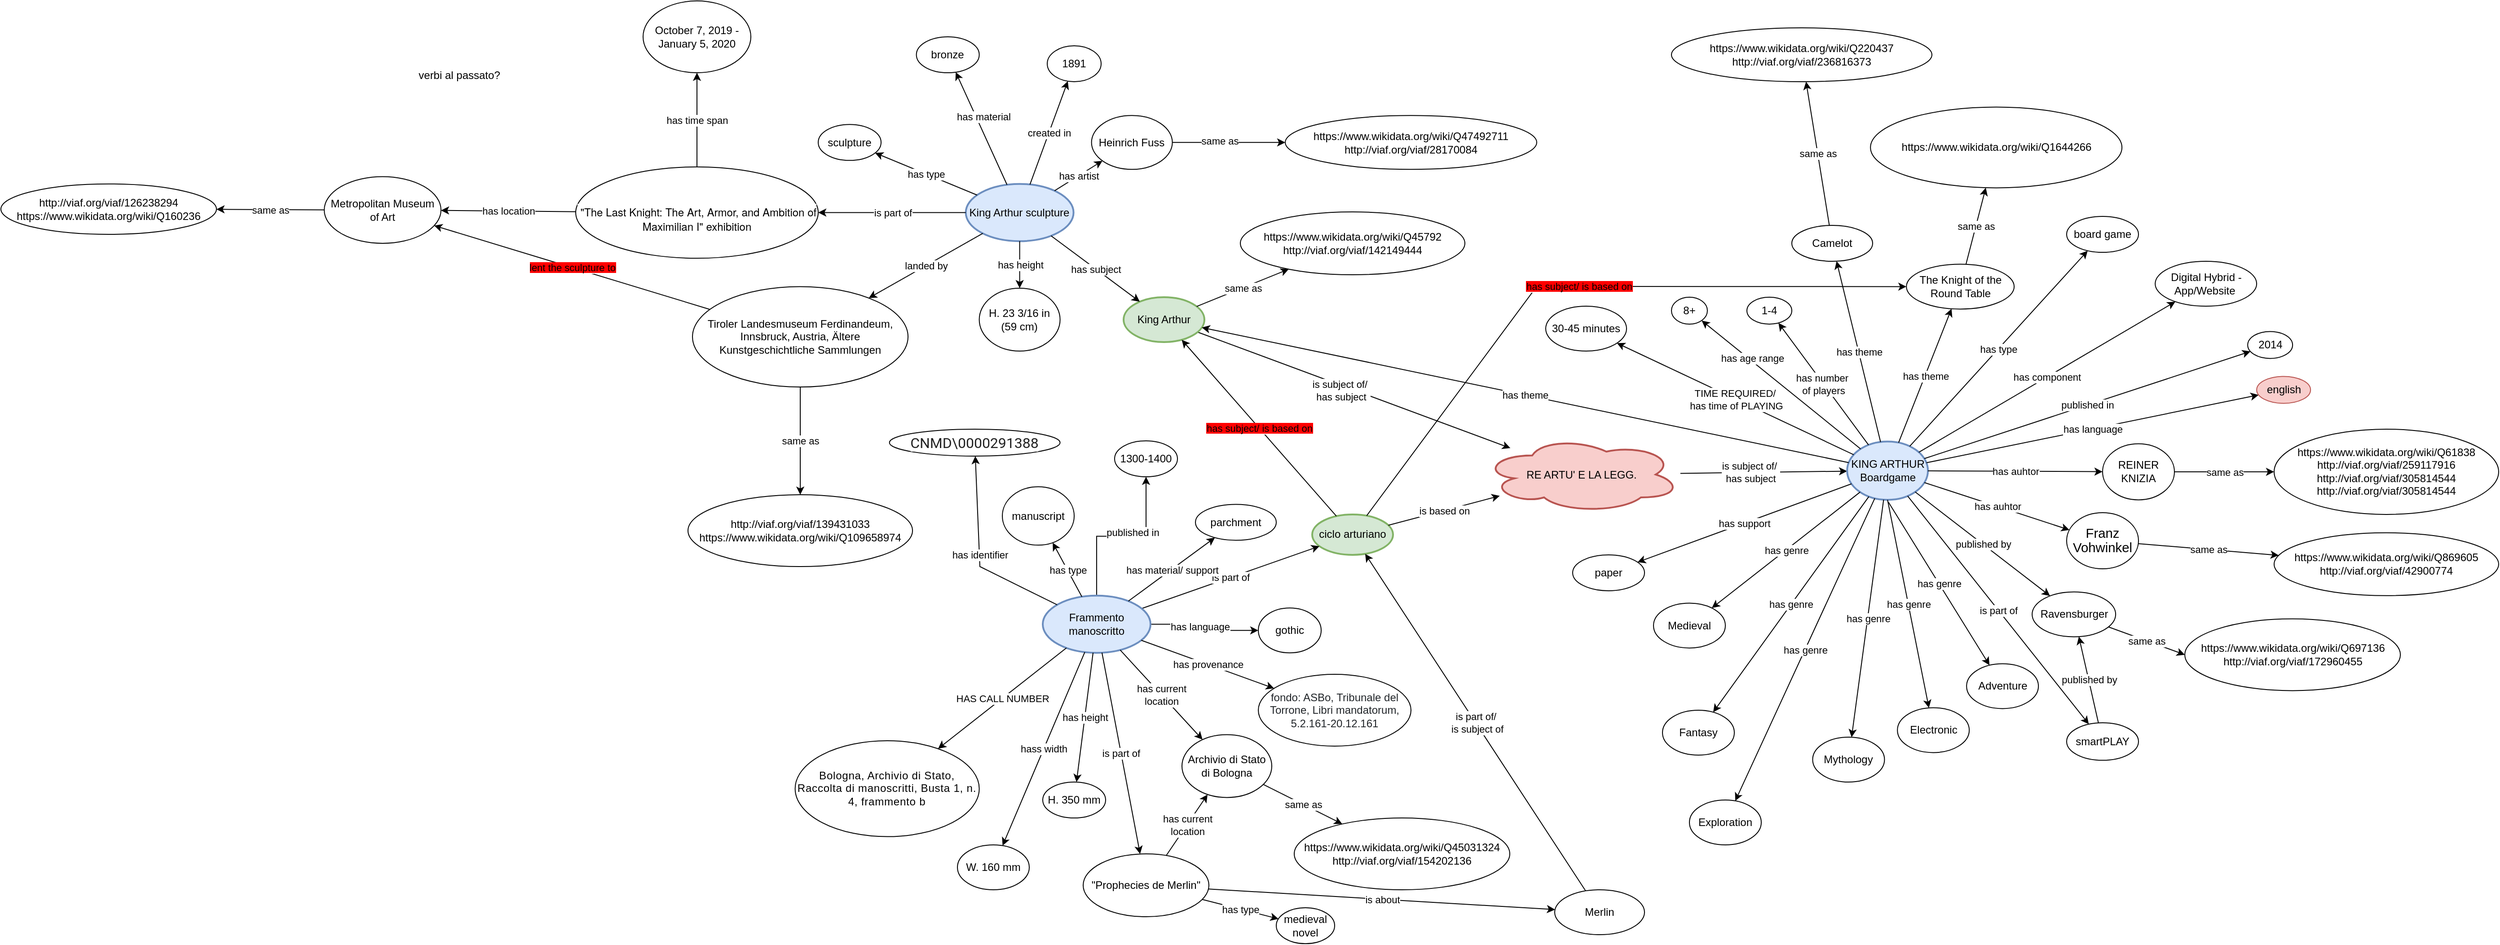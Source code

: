 <mxfile version="28.0.6">
  <diagram name="Pagina-1" id="-XP9_5A1MzJpB9sebw64">
    <mxGraphModel grid="1" page="1" gridSize="10" guides="1" tooltips="1" connect="1" arrows="1" fold="1" pageScale="1" pageWidth="827" pageHeight="1169" math="0" shadow="0">
      <root>
        <mxCell id="0" />
        <mxCell id="1" parent="0" />
        <mxCell id="Oc1Gxl_Wrs3kSp-OGe6z-1" value="RE ARTU&#39; E LA LEGG." style="ellipse;shape=cloud;whiteSpace=wrap;html=1;fillColor=#f8cecc;strokeColor=#b85450;strokeWidth=2;" vertex="1" parent="1">
          <mxGeometry x="360" y="245" width="220" height="85" as="geometry" />
        </mxCell>
        <mxCell id="Oc1Gxl_Wrs3kSp-OGe6z-2" value="" style="endArrow=classic;html=1;rounded=0;" edge="1" parent="1" source="Oc1Gxl_Wrs3kSp-OGe6z-1" target="Oc1Gxl_Wrs3kSp-OGe6z-4">
          <mxGeometry relative="1" as="geometry">
            <mxPoint x="440" y="269.5" as="sourcePoint" />
            <mxPoint x="610" y="270" as="targetPoint" />
          </mxGeometry>
        </mxCell>
        <mxCell id="Oc1Gxl_Wrs3kSp-OGe6z-3" value="is subject of/&amp;nbsp;&lt;div&gt;has subject&lt;/div&gt;" style="edgeLabel;resizable=0;html=1;;align=center;verticalAlign=middle;" connectable="0" vertex="1" parent="Oc1Gxl_Wrs3kSp-OGe6z-2">
          <mxGeometry relative="1" as="geometry">
            <mxPoint x="-15" as="offset" />
          </mxGeometry>
        </mxCell>
        <mxCell id="Oc1Gxl_Wrs3kSp-OGe6z-4" value="KING ARTHUR Boardgame" style="ellipse;whiteSpace=wrap;html=1;fillColor=#dae8fc;strokeColor=#6c8ebf;strokeWidth=2;" vertex="1" parent="1">
          <mxGeometry x="765.58" y="250.71" width="90" height="65" as="geometry" />
        </mxCell>
        <mxCell id="Oc1Gxl_Wrs3kSp-OGe6z-5" value="" style="endArrow=classic;html=1;rounded=0;" edge="1" parent="1" source="Oc1Gxl_Wrs3kSp-OGe6z-4" target="Oc1Gxl_Wrs3kSp-OGe6z-7">
          <mxGeometry relative="1" as="geometry">
            <mxPoint x="811.58" y="248.21" as="sourcePoint" />
            <mxPoint x="861.58" y="178.21" as="targetPoint" />
          </mxGeometry>
        </mxCell>
        <mxCell id="Oc1Gxl_Wrs3kSp-OGe6z-6" value="published in" style="edgeLabel;resizable=0;html=1;;align=center;verticalAlign=middle;" connectable="0" vertex="1" parent="Oc1Gxl_Wrs3kSp-OGe6z-5">
          <mxGeometry relative="1" as="geometry" />
        </mxCell>
        <mxCell id="Oc1Gxl_Wrs3kSp-OGe6z-7" value="2014" style="ellipse;whiteSpace=wrap;html=1;" vertex="1" parent="1">
          <mxGeometry x="1211.58" y="128.21" width="50" height="30" as="geometry" />
        </mxCell>
        <mxCell id="Oc1Gxl_Wrs3kSp-OGe6z-8" value="" style="endArrow=classic;html=1;rounded=0;" edge="1" parent="1" target="Oc1Gxl_Wrs3kSp-OGe6z-10" source="Oc1Gxl_Wrs3kSp-OGe6z-4">
          <mxGeometry relative="1" as="geometry">
            <mxPoint x="861.58" y="285.21" as="sourcePoint" />
            <mxPoint x="961.58" y="285.21" as="targetPoint" />
          </mxGeometry>
        </mxCell>
        <mxCell id="Oc1Gxl_Wrs3kSp-OGe6z-9" value="has auhtor" style="edgeLabel;resizable=0;html=1;;align=center;verticalAlign=middle;" connectable="0" vertex="1" parent="Oc1Gxl_Wrs3kSp-OGe6z-8">
          <mxGeometry relative="1" as="geometry" />
        </mxCell>
        <mxCell id="Oc1Gxl_Wrs3kSp-OGe6z-10" value="REINER KNIZIA" style="ellipse;whiteSpace=wrap;html=1;" vertex="1" parent="1">
          <mxGeometry x="1050" y="253.21" width="80" height="62.5" as="geometry" />
        </mxCell>
        <mxCell id="Oc1Gxl_Wrs3kSp-OGe6z-11" value="" style="endArrow=classic;html=1;rounded=0;" edge="1" parent="1" source="Oc1Gxl_Wrs3kSp-OGe6z-10" target="Oc1Gxl_Wrs3kSp-OGe6z-13">
          <mxGeometry relative="1" as="geometry">
            <mxPoint x="1051.58" y="285.21" as="sourcePoint" />
            <mxPoint x="1151.58" y="285.21" as="targetPoint" />
          </mxGeometry>
        </mxCell>
        <mxCell id="Oc1Gxl_Wrs3kSp-OGe6z-12" value="same as" style="edgeLabel;resizable=0;html=1;;align=center;verticalAlign=middle;" connectable="0" vertex="1" parent="Oc1Gxl_Wrs3kSp-OGe6z-11">
          <mxGeometry relative="1" as="geometry" />
        </mxCell>
        <UserObject label="https://www.wikidata.org/wiki/Q61838&lt;div&gt;http://viaf.org/viaf/259117916&lt;/div&gt;&lt;div&gt;http://viaf.org/viaf/305814544&lt;/div&gt;&lt;div&gt;http://viaf.org/viaf/305814544&lt;/div&gt;" link="https://www.wikidata.org/wiki/Q61838" id="Oc1Gxl_Wrs3kSp-OGe6z-13">
          <mxCell style="ellipse;whiteSpace=wrap;html=1;" vertex="1" parent="1">
            <mxGeometry x="1241.0" y="236.96" width="250" height="95" as="geometry" />
          </mxCell>
        </UserObject>
        <mxCell id="Oc1Gxl_Wrs3kSp-OGe6z-14" value="" style="endArrow=classic;html=1;rounded=0;" edge="1" parent="1" source="Oc1Gxl_Wrs3kSp-OGe6z-4" target="Oc1Gxl_Wrs3kSp-OGe6z-16">
          <mxGeometry relative="1" as="geometry">
            <mxPoint x="851.58" y="358.21" as="sourcePoint" />
            <mxPoint x="995.58" y="356.21" as="targetPoint" />
          </mxGeometry>
        </mxCell>
        <mxCell id="Oc1Gxl_Wrs3kSp-OGe6z-15" value="has auhtor" style="edgeLabel;resizable=0;html=1;;align=center;verticalAlign=middle;" connectable="0" vertex="1" parent="Oc1Gxl_Wrs3kSp-OGe6z-14">
          <mxGeometry relative="1" as="geometry" />
        </mxCell>
        <mxCell id="Oc1Gxl_Wrs3kSp-OGe6z-16" value="&lt;span style=&quot;font-size:11.0pt;line-height:107%;&lt;br/&gt;font-family:&amp;quot;Calibri&amp;quot;,sans-serif;mso-fareast-font-family:Calibri;mso-bidi-font-family:&lt;br/&gt;&amp;quot;Times New Roman&amp;quot;;mso-ansi-language:IT;mso-fareast-language:EN-US;mso-bidi-language:&lt;br/&gt;AR-SA&quot;&gt;Franz Vohwinkel&lt;/span&gt;" style="ellipse;whiteSpace=wrap;html=1;" vertex="1" parent="1">
          <mxGeometry x="1010.0" y="330" width="80" height="62.5" as="geometry" />
        </mxCell>
        <mxCell id="Oc1Gxl_Wrs3kSp-OGe6z-17" value="" style="endArrow=classic;html=1;rounded=0;" edge="1" parent="1" source="Oc1Gxl_Wrs3kSp-OGe6z-16" target="Oc1Gxl_Wrs3kSp-OGe6z-19">
          <mxGeometry relative="1" as="geometry">
            <mxPoint x="1051.58" y="395.21" as="sourcePoint" />
            <mxPoint x="1151.58" y="395.21" as="targetPoint" />
          </mxGeometry>
        </mxCell>
        <mxCell id="Oc1Gxl_Wrs3kSp-OGe6z-18" value="same as" style="edgeLabel;resizable=0;html=1;;align=center;verticalAlign=middle;" connectable="0" vertex="1" parent="Oc1Gxl_Wrs3kSp-OGe6z-17">
          <mxGeometry relative="1" as="geometry" />
        </mxCell>
        <UserObject label="https://www.wikidata.org/wiki/Q869605&lt;div&gt;http://viaf.org/viaf/42900774&lt;/div&gt;" link="https://www.wikidata.org/wiki/Q61838" id="Oc1Gxl_Wrs3kSp-OGe6z-19">
          <mxCell style="ellipse;whiteSpace=wrap;html=1;" vertex="1" parent="1">
            <mxGeometry x="1241.0" y="352.39" width="250" height="70" as="geometry" />
          </mxCell>
        </UserObject>
        <mxCell id="Oc1Gxl_Wrs3kSp-OGe6z-21" value="" style="endArrow=classic;html=1;rounded=0;" edge="1" parent="1" source="Oc1Gxl_Wrs3kSp-OGe6z-4" target="Oc1Gxl_Wrs3kSp-OGe6z-23">
          <mxGeometry relative="1" as="geometry">
            <mxPoint x="741.58" y="328.21" as="sourcePoint" />
            <mxPoint x="891.58" y="418.21" as="targetPoint" />
          </mxGeometry>
        </mxCell>
        <mxCell id="Oc1Gxl_Wrs3kSp-OGe6z-22" value="published by" style="edgeLabel;resizable=0;html=1;;align=center;verticalAlign=middle;" connectable="0" vertex="1" parent="Oc1Gxl_Wrs3kSp-OGe6z-21">
          <mxGeometry relative="1" as="geometry" />
        </mxCell>
        <mxCell id="Oc1Gxl_Wrs3kSp-OGe6z-23" value="Ravensburger" style="ellipse;whiteSpace=wrap;html=1;" vertex="1" parent="1">
          <mxGeometry x="971.58" y="418.21" width="93" height="50" as="geometry" />
        </mxCell>
        <mxCell id="Oc1Gxl_Wrs3kSp-OGe6z-24" value="" style="endArrow=classic;html=1;rounded=0;entryX=0;entryY=0.5;entryDx=0;entryDy=0;" edge="1" parent="1" target="Oc1Gxl_Wrs3kSp-OGe6z-26" source="Oc1Gxl_Wrs3kSp-OGe6z-23">
          <mxGeometry relative="1" as="geometry">
            <mxPoint x="1041.58" y="478.21" as="sourcePoint" />
            <mxPoint x="1061.58" y="468.21" as="targetPoint" />
          </mxGeometry>
        </mxCell>
        <mxCell id="Oc1Gxl_Wrs3kSp-OGe6z-25" value="same as" style="edgeLabel;resizable=0;html=1;;align=center;verticalAlign=middle;" connectable="0" vertex="1" parent="Oc1Gxl_Wrs3kSp-OGe6z-24">
          <mxGeometry relative="1" as="geometry" />
        </mxCell>
        <mxCell id="Oc1Gxl_Wrs3kSp-OGe6z-26" value="https://www.wikidata.org/wiki/Q697136&lt;div&gt;http://viaf.org/viaf/172960455&lt;/div&gt;" style="ellipse;whiteSpace=wrap;html=1;" vertex="1" parent="1">
          <mxGeometry x="1141.58" y="448.21" width="240" height="80" as="geometry" />
        </mxCell>
        <mxCell id="Oc1Gxl_Wrs3kSp-OGe6z-27" value="" style="endArrow=classic;html=1;rounded=0;" edge="1" parent="1" source="Oc1Gxl_Wrs3kSp-OGe6z-4" target="Oc1Gxl_Wrs3kSp-OGe6z-30">
          <mxGeometry relative="1" as="geometry">
            <mxPoint x="841.58" y="258.21" as="sourcePoint" />
            <mxPoint x="961.58" y="208.21" as="targetPoint" />
          </mxGeometry>
        </mxCell>
        <mxCell id="Oc1Gxl_Wrs3kSp-OGe6z-28" value="has language" style="edgeLabel;resizable=0;html=1;;align=center;verticalAlign=middle;" connectable="0" vertex="1" parent="Oc1Gxl_Wrs3kSp-OGe6z-27">
          <mxGeometry relative="1" as="geometry" />
        </mxCell>
        <mxCell id="Oc1Gxl_Wrs3kSp-OGe6z-30" value="english" style="ellipse;whiteSpace=wrap;html=1;fillColor=#f8cecc;strokeColor=#b85450;" vertex="1" parent="1">
          <mxGeometry x="1221.58" y="178.21" width="60" height="30" as="geometry" />
        </mxCell>
        <mxCell id="Oc1Gxl_Wrs3kSp-OGe6z-31" value="" style="endArrow=classic;html=1;rounded=0;" edge="1" parent="1" source="Oc1Gxl_Wrs3kSp-OGe6z-4" target="Oc1Gxl_Wrs3kSp-OGe6z-33">
          <mxGeometry relative="1" as="geometry">
            <mxPoint x="791.58" y="253.21" as="sourcePoint" />
            <mxPoint x="791.58" y="133.21" as="targetPoint" />
          </mxGeometry>
        </mxCell>
        <mxCell id="Oc1Gxl_Wrs3kSp-OGe6z-32" value="has type" style="edgeLabel;resizable=0;html=1;;align=center;verticalAlign=middle;" connectable="0" vertex="1" parent="Oc1Gxl_Wrs3kSp-OGe6z-31">
          <mxGeometry relative="1" as="geometry" />
        </mxCell>
        <mxCell id="Oc1Gxl_Wrs3kSp-OGe6z-33" value="board game" style="ellipse;whiteSpace=wrap;html=1;" vertex="1" parent="1">
          <mxGeometry x="1010.0" y="1.421e-14" width="80" height="40" as="geometry" />
        </mxCell>
        <mxCell id="Oc1Gxl_Wrs3kSp-OGe6z-34" value="" style="endArrow=classic;html=1;rounded=0;" edge="1" parent="1" target="Oc1Gxl_Wrs3kSp-OGe6z-37">
          <mxGeometry relative="1" as="geometry">
            <mxPoint x="811.58" y="318.21" as="sourcePoint" />
            <mxPoint x="799.58" y="408.21" as="targetPoint" />
          </mxGeometry>
        </mxCell>
        <mxCell id="Oc1Gxl_Wrs3kSp-OGe6z-35" value="has genre" style="edgeLabel;resizable=0;html=1;;align=center;verticalAlign=middle;" connectable="0" vertex="1" parent="Oc1Gxl_Wrs3kSp-OGe6z-34">
          <mxGeometry relative="1" as="geometry" />
        </mxCell>
        <mxCell id="Oc1Gxl_Wrs3kSp-OGe6z-37" value="Adventure" style="ellipse;whiteSpace=wrap;html=1;" vertex="1" parent="1">
          <mxGeometry x="898.58" y="498.21" width="80" height="50" as="geometry" />
        </mxCell>
        <mxCell id="Oc1Gxl_Wrs3kSp-OGe6z-38" value="" style="endArrow=classic;html=1;rounded=0;exitX=0.5;exitY=1;exitDx=0;exitDy=0;" edge="1" parent="1" source="Oc1Gxl_Wrs3kSp-OGe6z-4" target="Oc1Gxl_Wrs3kSp-OGe6z-40">
          <mxGeometry relative="1" as="geometry">
            <mxPoint x="759.55" y="268.21" as="sourcePoint" />
            <mxPoint x="749.58" y="457.21" as="targetPoint" />
          </mxGeometry>
        </mxCell>
        <mxCell id="Oc1Gxl_Wrs3kSp-OGe6z-39" value="has genre" style="edgeLabel;resizable=0;html=1;;align=center;verticalAlign=middle;" connectable="0" vertex="1" parent="Oc1Gxl_Wrs3kSp-OGe6z-38">
          <mxGeometry relative="1" as="geometry" />
        </mxCell>
        <mxCell id="Oc1Gxl_Wrs3kSp-OGe6z-40" value="Electronic" style="ellipse;whiteSpace=wrap;html=1;" vertex="1" parent="1">
          <mxGeometry x="821.58" y="547.21" width="80" height="50" as="geometry" />
        </mxCell>
        <mxCell id="Oc1Gxl_Wrs3kSp-OGe6z-41" value="" style="endArrow=classic;html=1;rounded=0;" edge="1" parent="1" source="Oc1Gxl_Wrs3kSp-OGe6z-4" target="Oc1Gxl_Wrs3kSp-OGe6z-43">
          <mxGeometry relative="1" as="geometry">
            <mxPoint x="711.58" y="333.21" as="sourcePoint" />
            <mxPoint x="655.21" y="490" as="targetPoint" />
          </mxGeometry>
        </mxCell>
        <mxCell id="Oc1Gxl_Wrs3kSp-OGe6z-42" value="has genre" style="edgeLabel;resizable=0;html=1;;align=center;verticalAlign=middle;" connectable="0" vertex="1" parent="Oc1Gxl_Wrs3kSp-OGe6z-41">
          <mxGeometry relative="1" as="geometry" />
        </mxCell>
        <mxCell id="Oc1Gxl_Wrs3kSp-OGe6z-43" value="Mythology" style="ellipse;whiteSpace=wrap;html=1;" vertex="1" parent="1">
          <mxGeometry x="727.21" y="580" width="80" height="50" as="geometry" />
        </mxCell>
        <mxCell id="Oc1Gxl_Wrs3kSp-OGe6z-44" value="" style="endArrow=classic;html=1;rounded=0;" edge="1" parent="1" source="Oc1Gxl_Wrs3kSp-OGe6z-4" target="Oc1Gxl_Wrs3kSp-OGe6z-46">
          <mxGeometry relative="1" as="geometry">
            <mxPoint x="430" y="230" as="sourcePoint" />
            <mxPoint x="430" y="319" as="targetPoint" />
          </mxGeometry>
        </mxCell>
        <mxCell id="Oc1Gxl_Wrs3kSp-OGe6z-45" value="has genre" style="edgeLabel;resizable=0;html=1;;align=center;verticalAlign=middle;" connectable="0" vertex="1" parent="Oc1Gxl_Wrs3kSp-OGe6z-44">
          <mxGeometry relative="1" as="geometry" />
        </mxCell>
        <mxCell id="Oc1Gxl_Wrs3kSp-OGe6z-46" value="Exploration" style="ellipse;whiteSpace=wrap;html=1;" vertex="1" parent="1">
          <mxGeometry x="590" y="650" width="80" height="50" as="geometry" />
        </mxCell>
        <mxCell id="Oc1Gxl_Wrs3kSp-OGe6z-47" value="" style="endArrow=classic;html=1;rounded=0;" edge="1" parent="1" source="Oc1Gxl_Wrs3kSp-OGe6z-4" target="Oc1Gxl_Wrs3kSp-OGe6z-49">
          <mxGeometry relative="1" as="geometry">
            <mxPoint x="400" y="342.79" as="sourcePoint" />
            <mxPoint x="400" y="431.79" as="targetPoint" />
          </mxGeometry>
        </mxCell>
        <mxCell id="Oc1Gxl_Wrs3kSp-OGe6z-48" value="has genre" style="edgeLabel;resizable=0;html=1;;align=center;verticalAlign=middle;" connectable="0" vertex="1" parent="Oc1Gxl_Wrs3kSp-OGe6z-47">
          <mxGeometry relative="1" as="geometry" />
        </mxCell>
        <mxCell id="Oc1Gxl_Wrs3kSp-OGe6z-49" value="Fantasy" style="ellipse;whiteSpace=wrap;html=1;" vertex="1" parent="1">
          <mxGeometry x="560" y="550.0" width="80" height="50" as="geometry" />
        </mxCell>
        <mxCell id="Oc1Gxl_Wrs3kSp-OGe6z-50" value="" style="endArrow=classic;html=1;rounded=0;" edge="1" parent="1" source="Oc1Gxl_Wrs3kSp-OGe6z-4" target="Oc1Gxl_Wrs3kSp-OGe6z-52">
          <mxGeometry relative="1" as="geometry">
            <mxPoint x="484.659" y="307.497" as="sourcePoint" />
            <mxPoint x="298" y="477.06" as="targetPoint" />
          </mxGeometry>
        </mxCell>
        <mxCell id="Oc1Gxl_Wrs3kSp-OGe6z-51" value="has genre" style="edgeLabel;resizable=0;html=1;;align=center;verticalAlign=middle;" connectable="0" vertex="1" parent="Oc1Gxl_Wrs3kSp-OGe6z-50">
          <mxGeometry relative="1" as="geometry" />
        </mxCell>
        <mxCell id="Oc1Gxl_Wrs3kSp-OGe6z-52" value="Medieval" style="ellipse;whiteSpace=wrap;html=1;" vertex="1" parent="1">
          <mxGeometry x="550" y="430.71" width="80" height="50" as="geometry" />
        </mxCell>
        <mxCell id="Oc1Gxl_Wrs3kSp-OGe6z-53" value="ciclo arturiano" style="ellipse;whiteSpace=wrap;html=1;fillColor=#d5e8d4;strokeColor=#82b366;strokeWidth=2;" vertex="1" parent="1">
          <mxGeometry x="170" y="331.96" width="90" height="45" as="geometry" />
        </mxCell>
        <mxCell id="Oc1Gxl_Wrs3kSp-OGe6z-54" value="" style="endArrow=classic;html=1;rounded=0;" edge="1" parent="1" source="Oc1Gxl_Wrs3kSp-OGe6z-53" target="Oc1Gxl_Wrs3kSp-OGe6z-1">
          <mxGeometry relative="1" as="geometry">
            <mxPoint x="260" y="311.25" as="sourcePoint" />
            <mxPoint x="360" y="311.25" as="targetPoint" />
          </mxGeometry>
        </mxCell>
        <mxCell id="Oc1Gxl_Wrs3kSp-OGe6z-55" value="is based on" style="edgeLabel;resizable=0;html=1;;align=center;verticalAlign=middle;" connectable="0" vertex="1" parent="Oc1Gxl_Wrs3kSp-OGe6z-54">
          <mxGeometry relative="1" as="geometry" />
        </mxCell>
        <mxCell id="Oc1Gxl_Wrs3kSp-OGe6z-58" value="" style="endArrow=classic;html=1;rounded=0;" edge="1" parent="1" source="Oc1Gxl_Wrs3kSp-OGe6z-60" target="Oc1Gxl_Wrs3kSp-OGe6z-53">
          <mxGeometry relative="1" as="geometry">
            <mxPoint x="-10" y="446.14" as="sourcePoint" />
            <mxPoint x="43.18" y="397.05" as="targetPoint" />
          </mxGeometry>
        </mxCell>
        <mxCell id="Oc1Gxl_Wrs3kSp-OGe6z-59" value="is part of" style="edgeLabel;resizable=0;html=1;;align=center;verticalAlign=middle;" connectable="0" vertex="1" parent="Oc1Gxl_Wrs3kSp-OGe6z-58">
          <mxGeometry relative="1" as="geometry" />
        </mxCell>
        <mxCell id="biGBHM3iYsWzbHW8l8CN-7" style="edgeStyle=orthogonalEdgeStyle;rounded=0;orthogonalLoop=1;jettySize=auto;html=1;" edge="1" parent="1" source="Oc1Gxl_Wrs3kSp-OGe6z-60" target="biGBHM3iYsWzbHW8l8CN-6">
          <mxGeometry relative="1" as="geometry" />
        </mxCell>
        <mxCell id="biGBHM3iYsWzbHW8l8CN-8" value="published in" style="edgeLabel;html=1;align=center;verticalAlign=middle;resizable=0;points=[];" connectable="0" vertex="1" parent="biGBHM3iYsWzbHW8l8CN-7">
          <mxGeometry x="-0.091" relative="1" as="geometry">
            <mxPoint x="21" y="-4" as="offset" />
          </mxGeometry>
        </mxCell>
        <mxCell id="biGBHM3iYsWzbHW8l8CN-10" style="edgeStyle=orthogonalEdgeStyle;rounded=0;orthogonalLoop=1;jettySize=auto;html=1;" edge="1" parent="1" source="Oc1Gxl_Wrs3kSp-OGe6z-60" target="biGBHM3iYsWzbHW8l8CN-9">
          <mxGeometry relative="1" as="geometry" />
        </mxCell>
        <mxCell id="biGBHM3iYsWzbHW8l8CN-11" value="has language" style="edgeLabel;html=1;align=center;verticalAlign=middle;resizable=0;points=[];" connectable="0" vertex="1" parent="biGBHM3iYsWzbHW8l8CN-10">
          <mxGeometry x="-0.143" y="-2" relative="1" as="geometry">
            <mxPoint as="offset" />
          </mxGeometry>
        </mxCell>
        <mxCell id="Oc1Gxl_Wrs3kSp-OGe6z-60" value="Frammento manoscritto" style="ellipse;whiteSpace=wrap;html=1;fillColor=#dae8fc;strokeColor=#6c8ebf;strokeWidth=2;" vertex="1" parent="1">
          <mxGeometry x="-130" y="422.39" width="120" height="63.75" as="geometry" />
        </mxCell>
        <mxCell id="sVt3NUELEXC-4Fdjg2sV-1" value="King Arthur sculpture" style="ellipse;whiteSpace=wrap;html=1;fillColor=#dae8fc;strokeColor=#6c8ebf;strokeWidth=2;" vertex="1" parent="1">
          <mxGeometry x="-215.7" y="-36.13" width="120" height="63.75" as="geometry" />
        </mxCell>
        <mxCell id="sVt3NUELEXC-4Fdjg2sV-4" value="" style="endArrow=classic;html=1;rounded=0;" edge="1" parent="1" source="sVt3NUELEXC-4Fdjg2sV-6" target="Oc1Gxl_Wrs3kSp-OGe6z-1">
          <mxGeometry relative="1" as="geometry">
            <mxPoint x="240" y="220" as="sourcePoint" />
            <mxPoint x="370" y="260.5" as="targetPoint" />
          </mxGeometry>
        </mxCell>
        <mxCell id="sVt3NUELEXC-4Fdjg2sV-5" value="is subject of/&amp;nbsp;&lt;div&gt;has subject&lt;/div&gt;" style="edgeLabel;resizable=0;html=1;;align=center;verticalAlign=middle;" connectable="0" vertex="1" parent="sVt3NUELEXC-4Fdjg2sV-4">
          <mxGeometry relative="1" as="geometry">
            <mxPoint x="-15" as="offset" />
          </mxGeometry>
        </mxCell>
        <mxCell id="sVt3NUELEXC-4Fdjg2sV-6" value="King Arthur" style="ellipse;whiteSpace=wrap;html=1;fillColor=#d5e8d4;strokeColor=#82b366;strokeWidth=2;" vertex="1" parent="1">
          <mxGeometry x="-40" y="90" width="90" height="50" as="geometry" />
        </mxCell>
        <mxCell id="sVt3NUELEXC-4Fdjg2sV-7" value="" style="endArrow=classic;html=1;rounded=0;" edge="1" parent="1" source="sVt3NUELEXC-4Fdjg2sV-6" target="sVt3NUELEXC-4Fdjg2sV-9">
          <mxGeometry relative="1" as="geometry">
            <mxPoint x="53.685" y="36.493" as="sourcePoint" />
            <mxPoint x="145.693" y="-7.25" as="targetPoint" />
          </mxGeometry>
        </mxCell>
        <mxCell id="sVt3NUELEXC-4Fdjg2sV-8" value="same as" style="edgeLabel;resizable=0;html=1;;align=center;verticalAlign=middle;" connectable="0" vertex="1" parent="sVt3NUELEXC-4Fdjg2sV-7">
          <mxGeometry relative="1" as="geometry" />
        </mxCell>
        <mxCell id="sVt3NUELEXC-4Fdjg2sV-9" value="https://www.wikidata.org/wiki/Q45792&lt;div&gt;http://viaf.org/viaf/142149444&lt;/div&gt;" style="ellipse;whiteSpace=wrap;html=1;" vertex="1" parent="1">
          <mxGeometry x="90" y="-5" width="250" height="70" as="geometry" />
        </mxCell>
        <mxCell id="sVt3NUELEXC-4Fdjg2sV-10" value="" style="endArrow=classic;html=1;rounded=0;" edge="1" parent="1" source="sVt3NUELEXC-4Fdjg2sV-1" target="sVt3NUELEXC-4Fdjg2sV-6">
          <mxGeometry relative="1" as="geometry">
            <mxPoint x="-145.7" y="67.62" as="sourcePoint" />
            <mxPoint x="-19.547" y="40.001" as="targetPoint" />
          </mxGeometry>
        </mxCell>
        <mxCell id="sVt3NUELEXC-4Fdjg2sV-11" value="has subject" style="edgeLabel;resizable=0;html=1;;align=center;verticalAlign=middle;" connectable="0" vertex="1" parent="sVt3NUELEXC-4Fdjg2sV-10">
          <mxGeometry relative="1" as="geometry" />
        </mxCell>
        <mxCell id="sVt3NUELEXC-4Fdjg2sV-12" value="" style="endArrow=classic;html=1;rounded=0;" edge="1" parent="1" source="sVt3NUELEXC-4Fdjg2sV-1" target="sVt3NUELEXC-4Fdjg2sV-14">
          <mxGeometry relative="1" as="geometry">
            <mxPoint x="-235.7" y="67.62" as="sourcePoint" />
            <mxPoint x="-75.7" y="-62.38" as="targetPoint" />
          </mxGeometry>
        </mxCell>
        <mxCell id="sVt3NUELEXC-4Fdjg2sV-13" value="has artist" style="edgeLabel;resizable=0;html=1;;align=center;verticalAlign=middle;" connectable="0" vertex="1" parent="sVt3NUELEXC-4Fdjg2sV-12">
          <mxGeometry relative="1" as="geometry" />
        </mxCell>
        <mxCell id="sVt3NUELEXC-4Fdjg2sV-20" style="edgeStyle=orthogonalEdgeStyle;rounded=0;orthogonalLoop=1;jettySize=auto;html=1;" edge="1" parent="1" source="sVt3NUELEXC-4Fdjg2sV-14" target="sVt3NUELEXC-4Fdjg2sV-22">
          <mxGeometry relative="1" as="geometry">
            <mxPoint x="84.3" y="-112.38" as="targetPoint" />
          </mxGeometry>
        </mxCell>
        <mxCell id="sVt3NUELEXC-4Fdjg2sV-21" value="same as" style="edgeLabel;html=1;align=center;verticalAlign=middle;resizable=0;points=[];" vertex="1" connectable="0" parent="sVt3NUELEXC-4Fdjg2sV-20">
          <mxGeometry x="-0.17" y="-1" relative="1" as="geometry">
            <mxPoint y="-3" as="offset" />
          </mxGeometry>
        </mxCell>
        <mxCell id="sVt3NUELEXC-4Fdjg2sV-14" value="Heinrich Fuss" style="ellipse;whiteSpace=wrap;html=1;" vertex="1" parent="1">
          <mxGeometry x="-75.7" y="-112.38" width="90" height="60" as="geometry" />
        </mxCell>
        <mxCell id="sVt3NUELEXC-4Fdjg2sV-17" value="1891" style="ellipse;whiteSpace=wrap;html=1;" vertex="1" parent="1">
          <mxGeometry x="-125.0" y="-190" width="60" height="40" as="geometry" />
        </mxCell>
        <UserObject label="https://www.wikidata.org/wiki/Q47492711&lt;div&gt;http://viaf.org/viaf/28170084&lt;/div&gt;" link="https://www.wikidata.org/wiki/Q47492711" id="sVt3NUELEXC-4Fdjg2sV-22">
          <mxCell style="ellipse;whiteSpace=wrap;html=1;" vertex="1" parent="1">
            <mxGeometry x="140" y="-112.38" width="280" height="60" as="geometry" />
          </mxCell>
        </UserObject>
        <mxCell id="sVt3NUELEXC-4Fdjg2sV-25" value="bronze" style="ellipse;whiteSpace=wrap;html=1;" vertex="1" parent="1">
          <mxGeometry x="-270.7" y="-200" width="70" height="40" as="geometry" />
        </mxCell>
        <mxCell id="sVt3NUELEXC-4Fdjg2sV-27" value="" style="endArrow=classic;html=1;rounded=0;" edge="1" parent="1" source="sVt3NUELEXC-4Fdjg2sV-1" target="sVt3NUELEXC-4Fdjg2sV-25">
          <mxGeometry relative="1" as="geometry">
            <mxPoint x="-275.7" y="-12.38" as="sourcePoint" />
            <mxPoint x="-175.7" y="-12.38" as="targetPoint" />
            <Array as="points" />
          </mxGeometry>
        </mxCell>
        <mxCell id="sVt3NUELEXC-4Fdjg2sV-28" value="has material" style="edgeLabel;resizable=0;html=1;;align=center;verticalAlign=middle;" connectable="0" vertex="1" parent="sVt3NUELEXC-4Fdjg2sV-27">
          <mxGeometry relative="1" as="geometry">
            <mxPoint x="2" y="-13" as="offset" />
          </mxGeometry>
        </mxCell>
        <mxCell id="sVt3NUELEXC-4Fdjg2sV-29" value="sculpture" style="ellipse;whiteSpace=wrap;html=1;" vertex="1" parent="1">
          <mxGeometry x="-380" y="-102.38" width="70" height="40" as="geometry" />
        </mxCell>
        <mxCell id="sVt3NUELEXC-4Fdjg2sV-30" value="" style="endArrow=classic;html=1;rounded=0;" edge="1" parent="1" source="sVt3NUELEXC-4Fdjg2sV-1" target="sVt3NUELEXC-4Fdjg2sV-29">
          <mxGeometry relative="1" as="geometry">
            <mxPoint x="-275.7" y="87.62" as="sourcePoint" />
            <mxPoint x="-175.7" y="87.62" as="targetPoint" />
          </mxGeometry>
        </mxCell>
        <mxCell id="sVt3NUELEXC-4Fdjg2sV-31" value="has type" style="edgeLabel;resizable=0;html=1;;align=center;verticalAlign=middle;" connectable="0" vertex="1" parent="sVt3NUELEXC-4Fdjg2sV-30">
          <mxGeometry relative="1" as="geometry" />
        </mxCell>
        <mxCell id="sVt3NUELEXC-4Fdjg2sV-32" value="H. 23 3/16 in (59 cm)" style="ellipse;whiteSpace=wrap;html=1;" vertex="1" parent="1">
          <mxGeometry x="-200.7" y="80" width="90" height="70" as="geometry" />
        </mxCell>
        <mxCell id="sVt3NUELEXC-4Fdjg2sV-33" value="" style="endArrow=classic;html=1;rounded=0;" edge="1" parent="1" source="sVt3NUELEXC-4Fdjg2sV-1" target="sVt3NUELEXC-4Fdjg2sV-32">
          <mxGeometry relative="1" as="geometry">
            <mxPoint x="-185" y="240" as="sourcePoint" />
            <mxPoint x="-85" y="240" as="targetPoint" />
          </mxGeometry>
        </mxCell>
        <mxCell id="sVt3NUELEXC-4Fdjg2sV-34" value="has height" style="edgeLabel;resizable=0;html=1;;align=center;verticalAlign=middle;" connectable="0" vertex="1" parent="sVt3NUELEXC-4Fdjg2sV-33">
          <mxGeometry relative="1" as="geometry" />
        </mxCell>
        <mxCell id="biGBHM3iYsWzbHW8l8CN-1" value="" style="endArrow=classic;html=1;rounded=0;" edge="1" parent="1" source="Oc1Gxl_Wrs3kSp-OGe6z-60" target="biGBHM3iYsWzbHW8l8CN-3">
          <mxGeometry relative="1" as="geometry">
            <mxPoint x="-190" y="391.14" as="sourcePoint" />
            <mxPoint x="-100" y="383" as="targetPoint" />
          </mxGeometry>
        </mxCell>
        <mxCell id="biGBHM3iYsWzbHW8l8CN-2" value="has type" style="edgeLabel;resizable=0;html=1;;align=center;verticalAlign=middle;" connectable="0" vertex="1" parent="biGBHM3iYsWzbHW8l8CN-1">
          <mxGeometry relative="1" as="geometry" />
        </mxCell>
        <mxCell id="biGBHM3iYsWzbHW8l8CN-3" value="manuscript" style="ellipse;whiteSpace=wrap;html=1;" vertex="1" parent="1">
          <mxGeometry x="-175" y="301.14" width="80" height="65" as="geometry" />
        </mxCell>
        <mxCell id="biGBHM3iYsWzbHW8l8CN-6" value="1300-1400" style="ellipse;whiteSpace=wrap;html=1;" vertex="1" parent="1">
          <mxGeometry x="-50" y="250" width="70" height="40" as="geometry" />
        </mxCell>
        <mxCell id="biGBHM3iYsWzbHW8l8CN-9" value="gothic" style="ellipse;whiteSpace=wrap;html=1;" vertex="1" parent="1">
          <mxGeometry x="110" y="436.14" width="70" height="50" as="geometry" />
        </mxCell>
        <mxCell id="biGBHM3iYsWzbHW8l8CN-12" value="&lt;span style=&quot;color: rgb(33, 37, 41); font-family: Montserrat, sans-serif; text-align: start; background-color: rgb(255, 255, 255);&quot;&gt;&lt;font&gt;fondo: ASBo, Tribunale del Torrone, Libri mandatorum, 5.2.161-20.12.161&lt;/font&gt;&lt;/span&gt;" style="ellipse;whiteSpace=wrap;html=1;" vertex="1" parent="1">
          <mxGeometry x="110" y="510" width="170" height="80" as="geometry" />
        </mxCell>
        <mxCell id="biGBHM3iYsWzbHW8l8CN-15" value="" style="endArrow=classic;html=1;rounded=0;" edge="1" parent="1" source="Oc1Gxl_Wrs3kSp-OGe6z-60" target="biGBHM3iYsWzbHW8l8CN-12">
          <mxGeometry relative="1" as="geometry">
            <mxPoint x="-70" y="516.14" as="sourcePoint" />
            <mxPoint x="30" y="516.14" as="targetPoint" />
          </mxGeometry>
        </mxCell>
        <mxCell id="biGBHM3iYsWzbHW8l8CN-16" value="has provenance" style="edgeLabel;resizable=0;html=1;;align=center;verticalAlign=middle;" connectable="0" vertex="1" parent="biGBHM3iYsWzbHW8l8CN-15">
          <mxGeometry relative="1" as="geometry" />
        </mxCell>
        <mxCell id="biGBHM3iYsWzbHW8l8CN-18" value="Archivio di Stato di Bologna" style="ellipse;whiteSpace=wrap;html=1;" vertex="1" parent="1">
          <mxGeometry x="25" y="577.21" width="100" height="70" as="geometry" />
        </mxCell>
        <mxCell id="biGBHM3iYsWzbHW8l8CN-19" value="" style="endArrow=classic;html=1;rounded=0;" edge="1" parent="1" source="Oc1Gxl_Wrs3kSp-OGe6z-60" target="biGBHM3iYsWzbHW8l8CN-18">
          <mxGeometry relative="1" as="geometry">
            <mxPoint x="-210" y="530.81" as="sourcePoint" />
            <mxPoint x="-110" y="530.81" as="targetPoint" />
          </mxGeometry>
        </mxCell>
        <mxCell id="biGBHM3iYsWzbHW8l8CN-20" value="has current&lt;div&gt;location&lt;/div&gt;" style="edgeLabel;resizable=0;html=1;;align=center;verticalAlign=middle;" connectable="0" vertex="1" parent="biGBHM3iYsWzbHW8l8CN-19">
          <mxGeometry relative="1" as="geometry" />
        </mxCell>
        <UserObject label="https://www.wikidata.org/wiki/Q45031324&lt;div&gt;http://viaf.org/viaf/154202136&lt;/div&gt;" link="https://www.wikidata.org/wiki/Q45031324" id="biGBHM3iYsWzbHW8l8CN-21">
          <mxCell style="ellipse;whiteSpace=wrap;html=1;" vertex="1" parent="1">
            <mxGeometry x="150" y="670" width="240" height="80" as="geometry" />
          </mxCell>
        </UserObject>
        <mxCell id="biGBHM3iYsWzbHW8l8CN-22" value="" style="endArrow=classic;html=1;rounded=0;" edge="1" parent="1" source="biGBHM3iYsWzbHW8l8CN-18" target="biGBHM3iYsWzbHW8l8CN-21">
          <mxGeometry relative="1" as="geometry">
            <mxPoint x="-30" y="576.14" as="sourcePoint" />
            <mxPoint x="70" y="576.14" as="targetPoint" />
          </mxGeometry>
        </mxCell>
        <mxCell id="biGBHM3iYsWzbHW8l8CN-23" value="same as" style="edgeLabel;resizable=0;html=1;;align=center;verticalAlign=middle;" connectable="0" vertex="1" parent="biGBHM3iYsWzbHW8l8CN-22">
          <mxGeometry relative="1" as="geometry" />
        </mxCell>
        <mxCell id="biGBHM3iYsWzbHW8l8CN-24" value="" style="endArrow=classic;html=1;rounded=0;" edge="1" parent="1" source="Oc1Gxl_Wrs3kSp-OGe6z-60" target="biGBHM3iYsWzbHW8l8CN-26">
          <mxGeometry relative="1" as="geometry">
            <mxPoint x="-80" y="386.14" as="sourcePoint" />
            <mxPoint x="-90" y="586.14" as="targetPoint" />
          </mxGeometry>
        </mxCell>
        <mxCell id="biGBHM3iYsWzbHW8l8CN-25" value="is part of" style="edgeLabel;resizable=0;html=1;;align=center;verticalAlign=middle;" connectable="0" vertex="1" parent="biGBHM3iYsWzbHW8l8CN-24">
          <mxGeometry relative="1" as="geometry" />
        </mxCell>
        <mxCell id="biGBHM3iYsWzbHW8l8CN-26" value="&quot;Prophecies de Merlin&quot;" style="ellipse;whiteSpace=wrap;html=1;" vertex="1" parent="1">
          <mxGeometry x="-85" y="710" width="140" height="70" as="geometry" />
        </mxCell>
        <mxCell id="biGBHM3iYsWzbHW8l8CN-28" value="" style="endArrow=classic;html=1;rounded=0;" edge="1" parent="1" source="biGBHM3iYsWzbHW8l8CN-26" target="biGBHM3iYsWzbHW8l8CN-18">
          <mxGeometry relative="1" as="geometry">
            <mxPoint x="-180" y="687.93" as="sourcePoint" />
            <mxPoint x="-80" y="687.93" as="targetPoint" />
          </mxGeometry>
        </mxCell>
        <mxCell id="biGBHM3iYsWzbHW8l8CN-29" value="has current&lt;div&gt;location&lt;/div&gt;" style="edgeLabel;resizable=0;html=1;;align=center;verticalAlign=middle;" connectable="0" vertex="1" parent="biGBHM3iYsWzbHW8l8CN-28">
          <mxGeometry relative="1" as="geometry" />
        </mxCell>
        <mxCell id="biGBHM3iYsWzbHW8l8CN-30" value="" style="endArrow=classic;html=1;rounded=0;" edge="1" parent="1" source="biGBHM3iYsWzbHW8l8CN-26" target="biGBHM3iYsWzbHW8l8CN-32">
          <mxGeometry relative="1" as="geometry">
            <mxPoint x="-115" y="776.14" as="sourcePoint" />
            <mxPoint x="-15" y="776.14" as="targetPoint" />
          </mxGeometry>
        </mxCell>
        <mxCell id="biGBHM3iYsWzbHW8l8CN-31" value="has type" style="edgeLabel;resizable=0;html=1;;align=center;verticalAlign=middle;" connectable="0" vertex="1" parent="biGBHM3iYsWzbHW8l8CN-30">
          <mxGeometry relative="1" as="geometry" />
        </mxCell>
        <mxCell id="biGBHM3iYsWzbHW8l8CN-32" value="medieval novel" style="ellipse;whiteSpace=wrap;html=1;" vertex="1" parent="1">
          <mxGeometry x="130" y="770" width="65" height="40" as="geometry" />
        </mxCell>
        <mxCell id="biGBHM3iYsWzbHW8l8CN-33" value="" style="endArrow=classic;html=1;rounded=0;" edge="1" parent="1" source="Oc1Gxl_Wrs3kSp-OGe6z-60" target="biGBHM3iYsWzbHW8l8CN-35">
          <mxGeometry relative="1" as="geometry">
            <mxPoint x="-380" y="496.14" as="sourcePoint" />
            <mxPoint x="-280" y="496.14" as="targetPoint" />
            <Array as="points">
              <mxPoint x="-200" y="390" />
            </Array>
          </mxGeometry>
        </mxCell>
        <mxCell id="biGBHM3iYsWzbHW8l8CN-34" value="has identifier" style="edgeLabel;resizable=0;html=1;;align=center;verticalAlign=middle;" connectable="0" vertex="1" parent="biGBHM3iYsWzbHW8l8CN-33">
          <mxGeometry relative="1" as="geometry" />
        </mxCell>
        <mxCell id="biGBHM3iYsWzbHW8l8CN-35" value="&lt;font&gt;&lt;span style=&quot;color: rgba(0, 0, 0, 0.87); font-family: Roboto, Helvetica, Arial, sans-serif; font-size: 16px; text-align: start; background-color: rgb(255, 255, 255);&quot;&gt;CNMD\0000291388&lt;/span&gt;&lt;/font&gt;" style="ellipse;whiteSpace=wrap;html=1;" vertex="1" parent="1">
          <mxGeometry x="-300.7" y="236.96" width="190" height="30" as="geometry" />
        </mxCell>
        <mxCell id="BYhvWPqj0GUAk8kQYnNB-1" value="" style="endArrow=classic;html=1;rounded=0;" edge="1" parent="1" source="Oc1Gxl_Wrs3kSp-OGe6z-4" target="BYhvWPqj0GUAk8kQYnNB-3">
          <mxGeometry relative="1" as="geometry">
            <mxPoint x="891.58" y="228.21" as="sourcePoint" />
            <mxPoint x="861.58" y="158.21" as="targetPoint" />
          </mxGeometry>
        </mxCell>
        <mxCell id="BYhvWPqj0GUAk8kQYnNB-2" value="has component" style="edgeLabel;resizable=0;html=1;;align=center;verticalAlign=middle;" connectable="0" vertex="1" parent="BYhvWPqj0GUAk8kQYnNB-1">
          <mxGeometry relative="1" as="geometry" />
        </mxCell>
        <mxCell id="BYhvWPqj0GUAk8kQYnNB-3" value="Digital Hybrid - App/Website&amp;nbsp;" style="ellipse;whiteSpace=wrap;html=1;" vertex="1" parent="1">
          <mxGeometry x="1108.58" y="50.0" width="113" height="50" as="geometry" />
        </mxCell>
        <mxCell id="BYhvWPqj0GUAk8kQYnNB-4" value="" style="endArrow=classic;html=1;rounded=0;" edge="1" parent="1" source="Oc1Gxl_Wrs3kSp-OGe6z-4" target="BYhvWPqj0GUAk8kQYnNB-6">
          <mxGeometry relative="1" as="geometry">
            <mxPoint x="891.58" y="398.21" as="sourcePoint" />
            <mxPoint x="1041.58" y="548.21" as="targetPoint" />
          </mxGeometry>
        </mxCell>
        <mxCell id="BYhvWPqj0GUAk8kQYnNB-5" value="is part of" style="edgeLabel;resizable=0;html=1;;align=center;verticalAlign=middle;" connectable="0" vertex="1" parent="BYhvWPqj0GUAk8kQYnNB-4">
          <mxGeometry relative="1" as="geometry" />
        </mxCell>
        <mxCell id="BYhvWPqj0GUAk8kQYnNB-6" value="smartPLAY" style="ellipse;whiteSpace=wrap;html=1;" vertex="1" parent="1">
          <mxGeometry x="1010.0" y="564" width="80" height="41.79" as="geometry" />
        </mxCell>
        <mxCell id="BYhvWPqj0GUAk8kQYnNB-8" value="" style="endArrow=classic;html=1;rounded=0;" edge="1" parent="1" source="BYhvWPqj0GUAk8kQYnNB-6" target="Oc1Gxl_Wrs3kSp-OGe6z-23">
          <mxGeometry relative="1" as="geometry">
            <mxPoint x="1071.58" y="554.6" as="sourcePoint" />
            <mxPoint x="1171.58" y="554.6" as="targetPoint" />
          </mxGeometry>
        </mxCell>
        <mxCell id="BYhvWPqj0GUAk8kQYnNB-9" value="published by" style="edgeLabel;resizable=0;html=1;;align=center;verticalAlign=middle;" connectable="0" vertex="1" parent="BYhvWPqj0GUAk8kQYnNB-8">
          <mxGeometry relative="1" as="geometry" />
        </mxCell>
        <mxCell id="BYhvWPqj0GUAk8kQYnNB-10" value="" style="endArrow=classic;html=1;rounded=0;" edge="1" parent="1" source="Oc1Gxl_Wrs3kSp-OGe6z-4" target="sVt3NUELEXC-4Fdjg2sV-6">
          <mxGeometry relative="1" as="geometry">
            <mxPoint x="612.607" y="249.079" as="sourcePoint" />
            <mxPoint x="229.998" y="190.001" as="targetPoint" />
          </mxGeometry>
        </mxCell>
        <mxCell id="BYhvWPqj0GUAk8kQYnNB-11" value="has theme" style="edgeLabel;resizable=0;html=1;;align=center;verticalAlign=middle;" connectable="0" vertex="1" parent="BYhvWPqj0GUAk8kQYnNB-10">
          <mxGeometry relative="1" as="geometry" />
        </mxCell>
        <mxCell id="BYhvWPqj0GUAk8kQYnNB-13" value="" style="endArrow=classic;html=1;rounded=0;" edge="1" parent="1" source="Oc1Gxl_Wrs3kSp-OGe6z-4" target="BYhvWPqj0GUAk8kQYnNB-15">
          <mxGeometry relative="1" as="geometry">
            <mxPoint x="631.58" y="158.21" as="sourcePoint" />
            <mxPoint x="671.58" y="208.21" as="targetPoint" />
          </mxGeometry>
        </mxCell>
        <mxCell id="BYhvWPqj0GUAk8kQYnNB-14" value="has theme" style="edgeLabel;resizable=0;html=1;;align=center;verticalAlign=middle;" connectable="0" vertex="1" parent="BYhvWPqj0GUAk8kQYnNB-13">
          <mxGeometry relative="1" as="geometry" />
        </mxCell>
        <mxCell id="BYhvWPqj0GUAk8kQYnNB-15" value="The Knight of the Round Table" style="ellipse;whiteSpace=wrap;html=1;" vertex="1" parent="1">
          <mxGeometry x="831.58" y="53.21" width="120" height="50" as="geometry" />
        </mxCell>
        <mxCell id="BYhvWPqj0GUAk8kQYnNB-16" value="" style="endArrow=classic;html=1;rounded=0;" edge="1" parent="1" source="BYhvWPqj0GUAk8kQYnNB-15" target="BYhvWPqj0GUAk8kQYnNB-18">
          <mxGeometry relative="1" as="geometry">
            <mxPoint x="703.58" y="127.41" as="sourcePoint" />
            <mxPoint x="891.58" y="-21.79" as="targetPoint" />
          </mxGeometry>
        </mxCell>
        <mxCell id="BYhvWPqj0GUAk8kQYnNB-17" value="same as" style="edgeLabel;resizable=0;html=1;;align=center;verticalAlign=middle;" connectable="0" vertex="1" parent="BYhvWPqj0GUAk8kQYnNB-16">
          <mxGeometry relative="1" as="geometry" />
        </mxCell>
        <UserObject label="https://www.wikidata.org/wiki/Q1644266" link="https://www.wikidata.org/wiki/Q1644266" id="BYhvWPqj0GUAk8kQYnNB-18">
          <mxCell style="ellipse;whiteSpace=wrap;html=1;" vertex="1" parent="1">
            <mxGeometry x="791.58" y="-121.79" width="280" height="90" as="geometry" />
          </mxCell>
        </UserObject>
        <mxCell id="BYhvWPqj0GUAk8kQYnNB-19" value="" style="endArrow=classic;html=1;rounded=0;" edge="1" parent="1" source="Oc1Gxl_Wrs3kSp-OGe6z-4" target="BYhvWPqj0GUAk8kQYnNB-21">
          <mxGeometry relative="1" as="geometry">
            <mxPoint x="631.58" y="158.21" as="sourcePoint" />
            <mxPoint x="753.369" y="48.096" as="targetPoint" />
          </mxGeometry>
        </mxCell>
        <mxCell id="BYhvWPqj0GUAk8kQYnNB-20" value="has theme" style="edgeLabel;resizable=0;html=1;;align=center;verticalAlign=middle;" connectable="0" vertex="1" parent="BYhvWPqj0GUAk8kQYnNB-19">
          <mxGeometry relative="1" as="geometry" />
        </mxCell>
        <mxCell id="BYhvWPqj0GUAk8kQYnNB-21" value="Camelot" style="ellipse;whiteSpace=wrap;html=1;" vertex="1" parent="1">
          <mxGeometry x="704" y="10" width="90" height="40" as="geometry" />
        </mxCell>
        <mxCell id="BYhvWPqj0GUAk8kQYnNB-22" value="" style="endArrow=classic;html=1;rounded=0;" edge="1" parent="1" source="BYhvWPqj0GUAk8kQYnNB-21" target="BYhvWPqj0GUAk8kQYnNB-24">
          <mxGeometry relative="1" as="geometry">
            <mxPoint x="744.596" y="8.289" as="sourcePoint" />
            <mxPoint x="716.491" y="-131.815" as="targetPoint" />
          </mxGeometry>
        </mxCell>
        <mxCell id="BYhvWPqj0GUAk8kQYnNB-23" value="same as" style="edgeLabel;resizable=0;html=1;;align=center;verticalAlign=middle;" connectable="0" vertex="1" parent="BYhvWPqj0GUAk8kQYnNB-22">
          <mxGeometry relative="1" as="geometry" />
        </mxCell>
        <mxCell id="BYhvWPqj0GUAk8kQYnNB-24" value="https://www.wikidata.org/wiki/Q220437&lt;div&gt;http://viaf.org/viaf/236816373&lt;/div&gt;" style="ellipse;whiteSpace=wrap;html=1;" vertex="1" parent="1">
          <mxGeometry x="570" y="-210" width="290" height="60" as="geometry" />
        </mxCell>
        <mxCell id="BYhvWPqj0GUAk8kQYnNB-25" value="" style="endArrow=classic;html=1;rounded=0;" edge="1" parent="1" source="Oc1Gxl_Wrs3kSp-OGe6z-4" target="BYhvWPqj0GUAk8kQYnNB-27">
          <mxGeometry relative="1" as="geometry">
            <mxPoint x="681.58" y="288.21" as="sourcePoint" />
            <mxPoint x="710" y="100" as="targetPoint" />
          </mxGeometry>
        </mxCell>
        <mxCell id="BYhvWPqj0GUAk8kQYnNB-26" value="has number&amp;nbsp;&lt;div&gt;of players&lt;/div&gt;" style="edgeLabel;resizable=0;html=1;;align=center;verticalAlign=middle;" connectable="0" vertex="1" parent="BYhvWPqj0GUAk8kQYnNB-25">
          <mxGeometry relative="1" as="geometry" />
        </mxCell>
        <mxCell id="BYhvWPqj0GUAk8kQYnNB-27" value="1-4" style="ellipse;whiteSpace=wrap;html=1;" vertex="1" parent="1">
          <mxGeometry x="654" y="90" width="50" height="30" as="geometry" />
        </mxCell>
        <mxCell id="BYhvWPqj0GUAk8kQYnNB-28" value="" style="endArrow=classic;html=1;rounded=0;" edge="1" parent="1" source="Oc1Gxl_Wrs3kSp-OGe6z-4" target="BYhvWPqj0GUAk8kQYnNB-30">
          <mxGeometry relative="1" as="geometry">
            <mxPoint x="530" y="280" as="sourcePoint" />
            <mxPoint x="490" y="190" as="targetPoint" />
          </mxGeometry>
        </mxCell>
        <mxCell id="BYhvWPqj0GUAk8kQYnNB-29" value="TIME REQUIRED/&amp;nbsp;&lt;div&gt;has time of PLAYING&lt;/div&gt;" style="edgeLabel;resizable=0;html=1;;align=center;verticalAlign=middle;" connectable="0" vertex="1" parent="BYhvWPqj0GUAk8kQYnNB-28">
          <mxGeometry relative="1" as="geometry" />
        </mxCell>
        <mxCell id="BYhvWPqj0GUAk8kQYnNB-30" value="30-45 minutes" style="ellipse;whiteSpace=wrap;html=1;" vertex="1" parent="1">
          <mxGeometry x="430" y="100" width="90" height="50" as="geometry" />
        </mxCell>
        <mxCell id="BYhvWPqj0GUAk8kQYnNB-34" value="" style="endArrow=classic;html=1;rounded=0;" edge="1" parent="1" source="Oc1Gxl_Wrs3kSp-OGe6z-4" target="BYhvWPqj0GUAk8kQYnNB-36">
          <mxGeometry relative="1" as="geometry">
            <mxPoint x="752.741" y="244.996" as="sourcePoint" />
            <mxPoint x="600" y="120" as="targetPoint" />
          </mxGeometry>
        </mxCell>
        <mxCell id="BYhvWPqj0GUAk8kQYnNB-35" value="has age range" style="edgeLabel;resizable=0;html=1;;align=center;verticalAlign=middle;" connectable="0" vertex="1" parent="BYhvWPqj0GUAk8kQYnNB-34">
          <mxGeometry relative="1" as="geometry">
            <mxPoint x="-32" y="-30" as="offset" />
          </mxGeometry>
        </mxCell>
        <mxCell id="BYhvWPqj0GUAk8kQYnNB-36" value="8+" style="ellipse;whiteSpace=wrap;html=1;" vertex="1" parent="1">
          <mxGeometry x="570" y="90" width="40" height="30" as="geometry" />
        </mxCell>
        <mxCell id="BYhvWPqj0GUAk8kQYnNB-37" value="" style="endArrow=classic;html=1;rounded=0;" edge="1" parent="1" source="Oc1Gxl_Wrs3kSp-OGe6z-60" target="BYhvWPqj0GUAk8kQYnNB-39">
          <mxGeometry relative="1" as="geometry">
            <mxPoint x="-260" y="556.14" as="sourcePoint" />
            <mxPoint x="-9.424" y="375.085" as="targetPoint" />
          </mxGeometry>
        </mxCell>
        <mxCell id="BYhvWPqj0GUAk8kQYnNB-38" value="has material/ support" style="edgeLabel;resizable=0;html=1;;align=center;verticalAlign=middle;" connectable="0" vertex="1" parent="BYhvWPqj0GUAk8kQYnNB-37">
          <mxGeometry relative="1" as="geometry" />
        </mxCell>
        <mxCell id="BYhvWPqj0GUAk8kQYnNB-39" value="parchment" style="ellipse;whiteSpace=wrap;html=1;" vertex="1" parent="1">
          <mxGeometry x="40" y="320.71" width="90" height="40" as="geometry" />
        </mxCell>
        <mxCell id="BYhvWPqj0GUAk8kQYnNB-40" value="" style="endArrow=classic;html=1;rounded=0;" edge="1" parent="1" source="Oc1Gxl_Wrs3kSp-OGe6z-60" target="BYhvWPqj0GUAk8kQYnNB-43">
          <mxGeometry relative="1" as="geometry">
            <mxPoint x="-140" y="410" as="sourcePoint" />
            <mxPoint x="-110" y="580" as="targetPoint" />
          </mxGeometry>
        </mxCell>
        <mxCell id="BYhvWPqj0GUAk8kQYnNB-41" value="has height" style="edgeLabel;resizable=0;html=1;;align=center;verticalAlign=middle;" connectable="0" vertex="1" parent="BYhvWPqj0GUAk8kQYnNB-40">
          <mxGeometry relative="1" as="geometry" />
        </mxCell>
        <mxCell id="BYhvWPqj0GUAk8kQYnNB-43" value="H. 350 mm" style="ellipse;whiteSpace=wrap;html=1;" vertex="1" parent="1">
          <mxGeometry x="-130" y="630" width="70" height="40" as="geometry" />
        </mxCell>
        <mxCell id="BYhvWPqj0GUAk8kQYnNB-44" value="" style="endArrow=classic;html=1;rounded=0;" edge="1" parent="1" source="Oc1Gxl_Wrs3kSp-OGe6z-60" target="BYhvWPqj0GUAk8kQYnNB-46">
          <mxGeometry relative="1" as="geometry">
            <mxPoint x="-110" y="410" as="sourcePoint" />
            <mxPoint x="-160" y="550" as="targetPoint" />
          </mxGeometry>
        </mxCell>
        <mxCell id="BYhvWPqj0GUAk8kQYnNB-45" value="hass width" style="edgeLabel;resizable=0;html=1;;align=center;verticalAlign=middle;" connectable="0" vertex="1" parent="BYhvWPqj0GUAk8kQYnNB-44">
          <mxGeometry relative="1" as="geometry" />
        </mxCell>
        <mxCell id="BYhvWPqj0GUAk8kQYnNB-46" value="W. 160 mm" style="ellipse;whiteSpace=wrap;html=1;" vertex="1" parent="1">
          <mxGeometry x="-225" y="700" width="80" height="50" as="geometry" />
        </mxCell>
        <mxCell id="BYhvWPqj0GUAk8kQYnNB-47" value="" style="endArrow=classic;html=1;rounded=0;" edge="1" parent="1" source="Oc1Gxl_Wrs3kSp-OGe6z-60" target="BYhvWPqj0GUAk8kQYnNB-49">
          <mxGeometry relative="1" as="geometry">
            <mxPoint x="-130" y="520" as="sourcePoint" />
            <mxPoint x="-340" y="600" as="targetPoint" />
          </mxGeometry>
        </mxCell>
        <mxCell id="BYhvWPqj0GUAk8kQYnNB-48" value="HAS CALL NUMBER" style="edgeLabel;resizable=0;html=1;;align=center;verticalAlign=middle;" connectable="0" vertex="1" parent="BYhvWPqj0GUAk8kQYnNB-47">
          <mxGeometry relative="1" as="geometry" />
        </mxCell>
        <mxCell id="BYhvWPqj0GUAk8kQYnNB-49" value="&lt;span style=&quot;letter-spacing: 0.4px; text-align: start; background-color: rgb(255, 255, 255);&quot;&gt;&lt;font&gt;Bologna, Archivio di Stato, Raccolta di manoscritti, Busta 1, n. 4, frammento&amp;nbsp;b&lt;/font&gt;&lt;/span&gt;" style="ellipse;whiteSpace=wrap;html=1;" vertex="1" parent="1">
          <mxGeometry x="-405.7" y="584" width="205" height="106.79" as="geometry" />
        </mxCell>
        <mxCell id="BYhvWPqj0GUAk8kQYnNB-51" value="created in" style="endArrow=classic;html=1;rounded=0;" edge="1" parent="1" source="sVt3NUELEXC-4Fdjg2sV-1" target="sVt3NUELEXC-4Fdjg2sV-17">
          <mxGeometry relative="1" as="geometry">
            <mxPoint x="-40" y="90" as="sourcePoint" />
            <mxPoint x="60" y="90" as="targetPoint" />
          </mxGeometry>
        </mxCell>
        <mxCell id="BYhvWPqj0GUAk8kQYnNB-53" value="landed by" style="endArrow=classic;html=1;rounded=0;" edge="1" parent="1" source="sVt3NUELEXC-4Fdjg2sV-1" target="BYhvWPqj0GUAk8kQYnNB-55">
          <mxGeometry relative="1" as="geometry">
            <mxPoint x="-40" y="90" as="sourcePoint" />
            <mxPoint x="-310" y="100" as="targetPoint" />
          </mxGeometry>
        </mxCell>
        <mxCell id="BYhvWPqj0GUAk8kQYnNB-55" value="&lt;span style=&quot;text-align: start; background-color: rgb(255, 255, 255);&quot;&gt;&lt;font style=&quot;color: rgb(0, 0, 0);&quot; face=&quot;Helvetica&quot;&gt;Tiroler Landesmuseum Ferdinandeum, Innsbruck, Austria, Ältere Kunstgeschichtliche Sammlungen&lt;/font&gt;&lt;/span&gt;" style="ellipse;whiteSpace=wrap;html=1;" vertex="1" parent="1">
          <mxGeometry x="-520" y="78.21" width="240" height="111.79" as="geometry" />
        </mxCell>
        <mxCell id="BYhvWPqj0GUAk8kQYnNB-56" value="same as" style="endArrow=classic;html=1;rounded=0;" edge="1" parent="1" source="BYhvWPqj0GUAk8kQYnNB-55" target="BYhvWPqj0GUAk8kQYnNB-58">
          <mxGeometry relative="1" as="geometry">
            <mxPoint x="-140" y="100" as="sourcePoint" />
            <mxPoint x="-400" y="290" as="targetPoint" />
          </mxGeometry>
        </mxCell>
        <mxCell id="BYhvWPqj0GUAk8kQYnNB-58" value="http://viaf.org/viaf/139431033&lt;div&gt;https://www.wikidata.org/wiki/Q109658974&lt;/div&gt;" style="ellipse;whiteSpace=wrap;html=1;" vertex="1" parent="1">
          <mxGeometry x="-525" y="310" width="250" height="80" as="geometry" />
        </mxCell>
        <mxCell id="BYhvWPqj0GUAk8kQYnNB-59" value="" style="endArrow=classic;html=1;rounded=0;" edge="1" parent="1" source="sVt3NUELEXC-4Fdjg2sV-1" target="BYhvWPqj0GUAk8kQYnNB-61">
          <mxGeometry relative="1" as="geometry">
            <mxPoint x="-413" y="-20" as="sourcePoint" />
            <mxPoint x="-360" y="-4" as="targetPoint" />
          </mxGeometry>
        </mxCell>
        <mxCell id="BYhvWPqj0GUAk8kQYnNB-60" value="is part of" style="edgeLabel;resizable=0;html=1;;align=center;verticalAlign=middle;" connectable="0" vertex="1" parent="BYhvWPqj0GUAk8kQYnNB-59">
          <mxGeometry relative="1" as="geometry" />
        </mxCell>
        <mxCell id="BYhvWPqj0GUAk8kQYnNB-61" value="&lt;font style=&quot;color: rgb(0, 0, 0);&quot;&gt;&lt;br&gt;&lt;/font&gt;&lt;font&gt;&lt;span style=&quot;font-family: MetSans, &amp;quot;Helvetica Neue&amp;quot;, Helvetica, Arial, &amp;quot;Noto Sans SC&amp;quot;, &amp;quot;Noto Sans TC&amp;quot;, &amp;quot;Noto Sans JP&amp;quot;, &amp;quot;Noto Sans KR&amp;quot;, sans-serif; font-style: normal; font-variant-ligatures: normal; font-variant-caps: normal; font-weight: 400; letter-spacing: normal; orphans: 2; text-align: start; text-indent: 0px; text-transform: none; widows: 2; word-spacing: 0px; -webkit-text-stroke-width: 0px; white-space: normal; background-color: rgb(255, 255, 255); text-decoration-thickness: initial; text-decoration-style: initial; text-decoration-color: initial; float: none; color: rgb(51, 51, 51); display: inline !important;&quot;&gt;&lt;font style=&quot;color: rgb(0, 0, 0);&quot;&gt;&amp;nbsp;&quot;The Last Knight: The Art, Armor, and Ambition of Maximilian I&quot; exhibition&lt;/font&gt;&lt;/span&gt;&lt;br&gt;&lt;/font&gt;" style="ellipse;whiteSpace=wrap;html=1;" vertex="1" parent="1">
          <mxGeometry x="-650" y="-55.15" width="270" height="101.79" as="geometry" />
        </mxCell>
        <mxCell id="BYhvWPqj0GUAk8kQYnNB-62" value="" style="endArrow=classic;html=1;rounded=0;" edge="1" parent="1" source="BYhvWPqj0GUAk8kQYnNB-61" target="BYhvWPqj0GUAk8kQYnNB-64">
          <mxGeometry relative="1" as="geometry">
            <mxPoint x="-565" y="-102.38" as="sourcePoint" />
            <mxPoint x="-515" y="-150" as="targetPoint" />
          </mxGeometry>
        </mxCell>
        <mxCell id="BYhvWPqj0GUAk8kQYnNB-63" value="has time span" style="edgeLabel;resizable=0;html=1;;align=center;verticalAlign=middle;" connectable="0" vertex="1" parent="BYhvWPqj0GUAk8kQYnNB-62">
          <mxGeometry relative="1" as="geometry" />
        </mxCell>
        <mxCell id="BYhvWPqj0GUAk8kQYnNB-64" value="October 7, 2019 - January 5, 2020" style="ellipse;whiteSpace=wrap;html=1;" vertex="1" parent="1">
          <mxGeometry x="-575" y="-240" width="120" height="80" as="geometry" />
        </mxCell>
        <mxCell id="BYhvWPqj0GUAk8kQYnNB-65" value="verbi al passato?" style="text;html=1;align=center;verticalAlign=middle;resizable=0;points=[];autosize=1;strokeColor=none;fillColor=none;" vertex="1" parent="1">
          <mxGeometry x="-835" y="-172" width="110" height="30" as="geometry" />
        </mxCell>
        <mxCell id="BYhvWPqj0GUAk8kQYnNB-66" value="" style="endArrow=classic;html=1;rounded=0;" edge="1" parent="1" source="BYhvWPqj0GUAk8kQYnNB-61" target="BYhvWPqj0GUAk8kQYnNB-68">
          <mxGeometry relative="1" as="geometry">
            <mxPoint x="-430" y="70" as="sourcePoint" />
            <mxPoint x="-780" y="-4" as="targetPoint" />
          </mxGeometry>
        </mxCell>
        <mxCell id="BYhvWPqj0GUAk8kQYnNB-67" value="has location" style="edgeLabel;resizable=0;html=1;;align=center;verticalAlign=middle;" connectable="0" vertex="1" parent="BYhvWPqj0GUAk8kQYnNB-66">
          <mxGeometry relative="1" as="geometry" />
        </mxCell>
        <mxCell id="BYhvWPqj0GUAk8kQYnNB-68" value="Metropolitan Museum of Art" style="ellipse;whiteSpace=wrap;html=1;" vertex="1" parent="1">
          <mxGeometry x="-930" y="-44.26" width="130" height="74.26" as="geometry" />
        </mxCell>
        <mxCell id="BYhvWPqj0GUAk8kQYnNB-69" value="" style="endArrow=classic;html=1;rounded=0;" edge="1" parent="1" source="BYhvWPqj0GUAk8kQYnNB-55" target="BYhvWPqj0GUAk8kQYnNB-68">
          <mxGeometry relative="1" as="geometry">
            <mxPoint x="-620" y="134" as="sourcePoint" />
            <mxPoint x="-560" y="133.55" as="targetPoint" />
          </mxGeometry>
        </mxCell>
        <mxCell id="BYhvWPqj0GUAk8kQYnNB-70" value="&lt;span style=&quot;background-color: rgb(255, 0, 0);&quot;&gt;lent the sculpture to&lt;/span&gt;" style="edgeLabel;resizable=0;html=1;;align=center;verticalAlign=middle;" connectable="0" vertex="1" parent="BYhvWPqj0GUAk8kQYnNB-69">
          <mxGeometry relative="1" as="geometry" />
        </mxCell>
        <mxCell id="BYhvWPqj0GUAk8kQYnNB-71" value="" style="endArrow=classic;html=1;rounded=0;" edge="1" parent="1" source="BYhvWPqj0GUAk8kQYnNB-68" target="BYhvWPqj0GUAk8kQYnNB-73">
          <mxGeometry relative="1" as="geometry">
            <mxPoint x="-670" y="50" as="sourcePoint" />
            <mxPoint x="-1040" y="-7" as="targetPoint" />
          </mxGeometry>
        </mxCell>
        <mxCell id="BYhvWPqj0GUAk8kQYnNB-72" value="same as" style="edgeLabel;resizable=0;html=1;;align=center;verticalAlign=middle;" connectable="0" vertex="1" parent="BYhvWPqj0GUAk8kQYnNB-71">
          <mxGeometry relative="1" as="geometry" />
        </mxCell>
        <mxCell id="BYhvWPqj0GUAk8kQYnNB-73" value="http://viaf.org/viaf/126238294&lt;div&gt;https://www.wikidata.org/wiki/Q160236&lt;/div&gt;" style="ellipse;whiteSpace=wrap;html=1;" vertex="1" parent="1">
          <mxGeometry x="-1290" y="-36.13" width="240" height="56.13" as="geometry" />
        </mxCell>
        <mxCell id="BYhvWPqj0GUAk8kQYnNB-74" value="" style="endArrow=classic;html=1;rounded=0;" edge="1" parent="1" source="Oc1Gxl_Wrs3kSp-OGe6z-53" target="sVt3NUELEXC-4Fdjg2sV-6">
          <mxGeometry relative="1" as="geometry">
            <mxPoint x="110" y="300" as="sourcePoint" />
            <mxPoint x="270" y="300" as="targetPoint" />
          </mxGeometry>
        </mxCell>
        <mxCell id="BYhvWPqj0GUAk8kQYnNB-75" value="&lt;span style=&quot;background-color: rgb(255, 0, 0);&quot;&gt;has subject/ is based on&lt;/span&gt;" style="edgeLabel;resizable=0;html=1;;align=center;verticalAlign=middle;" connectable="0" vertex="1" parent="BYhvWPqj0GUAk8kQYnNB-74">
          <mxGeometry relative="1" as="geometry" />
        </mxCell>
        <mxCell id="BYhvWPqj0GUAk8kQYnNB-78" value="" style="endArrow=classic;html=1;rounded=0;" edge="1" parent="1" source="Oc1Gxl_Wrs3kSp-OGe6z-53" target="BYhvWPqj0GUAk8kQYnNB-15">
          <mxGeometry relative="1" as="geometry">
            <mxPoint x="477" y="608" as="sourcePoint" />
            <mxPoint x="400" y="420" as="targetPoint" />
            <Array as="points">
              <mxPoint x="420" y="78" />
            </Array>
          </mxGeometry>
        </mxCell>
        <mxCell id="BYhvWPqj0GUAk8kQYnNB-79" value="&lt;span style=&quot;background-color: rgb(255, 0, 0);&quot;&gt;has subject/ is based on&lt;/span&gt;" style="edgeLabel;resizable=0;html=1;;align=center;verticalAlign=middle;" connectable="0" vertex="1" parent="BYhvWPqj0GUAk8kQYnNB-78">
          <mxGeometry relative="1" as="geometry" />
        </mxCell>
        <mxCell id="BYhvWPqj0GUAk8kQYnNB-81" value="" style="endArrow=classic;html=1;rounded=0;" edge="1" parent="1" source="Oc1Gxl_Wrs3kSp-OGe6z-4" target="BYhvWPqj0GUAk8kQYnNB-83">
          <mxGeometry relative="1" as="geometry">
            <mxPoint x="860" y="190" as="sourcePoint" />
            <mxPoint x="540" y="380" as="targetPoint" />
          </mxGeometry>
        </mxCell>
        <mxCell id="BYhvWPqj0GUAk8kQYnNB-82" value="has support" style="edgeLabel;resizable=0;html=1;;align=center;verticalAlign=middle;" connectable="0" vertex="1" parent="BYhvWPqj0GUAk8kQYnNB-81">
          <mxGeometry relative="1" as="geometry" />
        </mxCell>
        <mxCell id="BYhvWPqj0GUAk8kQYnNB-83" value="paper" style="ellipse;whiteSpace=wrap;html=1;" vertex="1" parent="1">
          <mxGeometry x="460" y="376.96" width="80" height="40" as="geometry" />
        </mxCell>
        <mxCell id="BYhvWPqj0GUAk8kQYnNB-84" value="" style="endArrow=classic;html=1;rounded=0;" edge="1" parent="1" source="biGBHM3iYsWzbHW8l8CN-26" target="BYhvWPqj0GUAk8kQYnNB-86">
          <mxGeometry relative="1" as="geometry">
            <mxPoint x="20" y="650" as="sourcePoint" />
            <mxPoint x="90" y="860" as="targetPoint" />
          </mxGeometry>
        </mxCell>
        <mxCell id="BYhvWPqj0GUAk8kQYnNB-85" value="is about" style="edgeLabel;resizable=0;html=1;;align=center;verticalAlign=middle;" connectable="0" vertex="1" parent="BYhvWPqj0GUAk8kQYnNB-84">
          <mxGeometry relative="1" as="geometry" />
        </mxCell>
        <mxCell id="BYhvWPqj0GUAk8kQYnNB-86" value="Merlin" style="ellipse;whiteSpace=wrap;html=1;" vertex="1" parent="1">
          <mxGeometry x="440" y="750" width="100" height="50" as="geometry" />
        </mxCell>
        <mxCell id="BYhvWPqj0GUAk8kQYnNB-87" value="" style="endArrow=classic;html=1;rounded=0;" edge="1" parent="1" source="BYhvWPqj0GUAk8kQYnNB-86" target="Oc1Gxl_Wrs3kSp-OGe6z-53">
          <mxGeometry relative="1" as="geometry">
            <mxPoint x="290" y="611.5" as="sourcePoint" />
            <mxPoint x="390" y="611.5" as="targetPoint" />
          </mxGeometry>
        </mxCell>
        <mxCell id="BYhvWPqj0GUAk8kQYnNB-88" value="is part of/&lt;div&gt;&amp;nbsp;is subject of&lt;/div&gt;" style="edgeLabel;resizable=0;html=1;;align=center;verticalAlign=middle;" connectable="0" vertex="1" parent="BYhvWPqj0GUAk8kQYnNB-87">
          <mxGeometry relative="1" as="geometry" />
        </mxCell>
      </root>
    </mxGraphModel>
  </diagram>
</mxfile>
